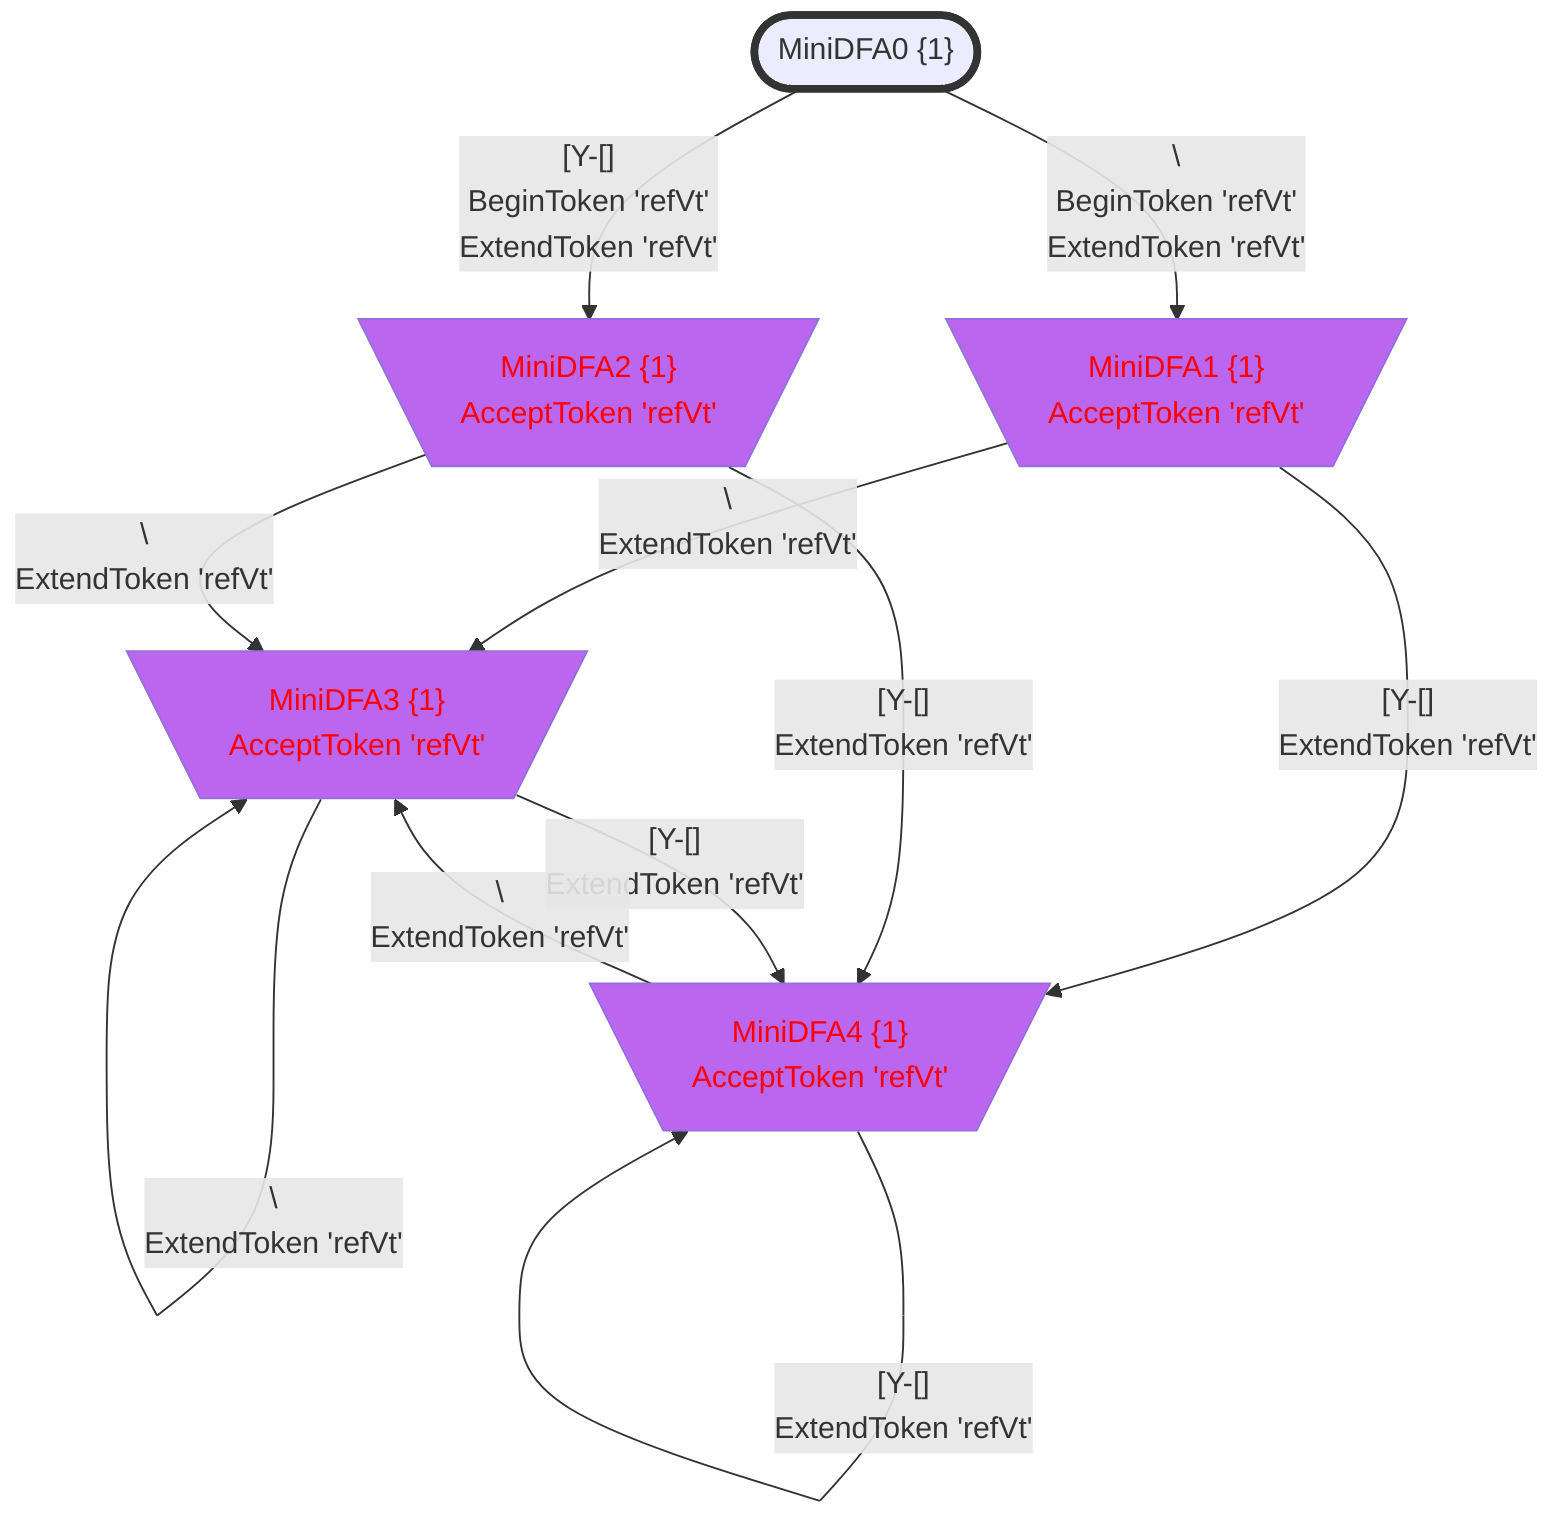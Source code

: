 flowchart
classDef c0001 color:#FF0000;
classDef c0010 stroke-dasharray: 10 10;
classDef c0011 stroke-dasharray: 10 10,color:#FF0000;
classDef c0100 fill:#BB66EE;
classDef c0101 fill:#BB66EE,color:#FF0000;
classDef c0110 fill:#BB66EE,stroke-dasharray: 10 10;
classDef c0111 fill:#BB66EE,stroke-dasharray: 10 10,color:#FF0000;
classDef c1000 stroke:#333,stroke-width:4px;
classDef c1001 stroke:#333,stroke-width:4px,color:#FF0000;
classDef c1010 stroke:#333,stroke-width:4px,stroke-dasharray: 10 10;
classDef c1011 stroke:#333,stroke-width:4px,stroke-dasharray: 10 10,color:#FF0000;
classDef c1100 stroke:#333,stroke-width:4px,fill:#BB66EE;
classDef c1101 stroke:#333,stroke-width:4px,fill:#BB66EE,color:#FF0000;
classDef c1110 stroke:#333,stroke-width:4px,fill:#BB66EE,stroke-dasharray: 10 10;
classDef c1111 stroke:#333,stroke-width:4px,fill:#BB66EE,stroke-dasharray: 10 10,color:#FF0000;
MiniDFA0_1314395133(["MiniDFA0 {1}"])
class MiniDFA0_1314395133 c1000;
MiniDFA1_1661446366[\"MiniDFA1 {1}
AcceptToken 'refVt'"/]
class MiniDFA1_1661446366 c0101;
MiniDFA2_-284544133[\"MiniDFA2 {1}
AcceptToken 'refVt'"/]
class MiniDFA2_-284544133 c0101;
MiniDFA3_-1132809715[\"MiniDFA3 {1}
AcceptToken 'refVt'"/]
class MiniDFA3_-1132809715 c0101;
MiniDFA4_1134719931[\"MiniDFA4 {1}
AcceptToken 'refVt'"/]
class MiniDFA4_1134719931 c0101;
MiniDFA0_1314395133 -->|"#92;
BeginToken 'refVt'
ExtendToken 'refVt'"|MiniDFA1_1661446366
MiniDFA0_1314395133 -->|"[Y-[]
BeginToken 'refVt'
ExtendToken 'refVt'"|MiniDFA2_-284544133
MiniDFA1_1661446366 -->|"#92;
ExtendToken 'refVt'"|MiniDFA3_-1132809715
MiniDFA1_1661446366 -->|"[Y-[]
ExtendToken 'refVt'"|MiniDFA4_1134719931
MiniDFA2_-284544133 -->|"#92;
ExtendToken 'refVt'"|MiniDFA3_-1132809715
MiniDFA2_-284544133 -->|"[Y-[]
ExtendToken 'refVt'"|MiniDFA4_1134719931
MiniDFA3_-1132809715 -->|"#92;
ExtendToken 'refVt'"|MiniDFA3_-1132809715
MiniDFA3_-1132809715 -->|"[Y-[]
ExtendToken 'refVt'"|MiniDFA4_1134719931
MiniDFA4_1134719931 -->|"#92;
ExtendToken 'refVt'"|MiniDFA3_-1132809715
MiniDFA4_1134719931 -->|"[Y-[]
ExtendToken 'refVt'"|MiniDFA4_1134719931